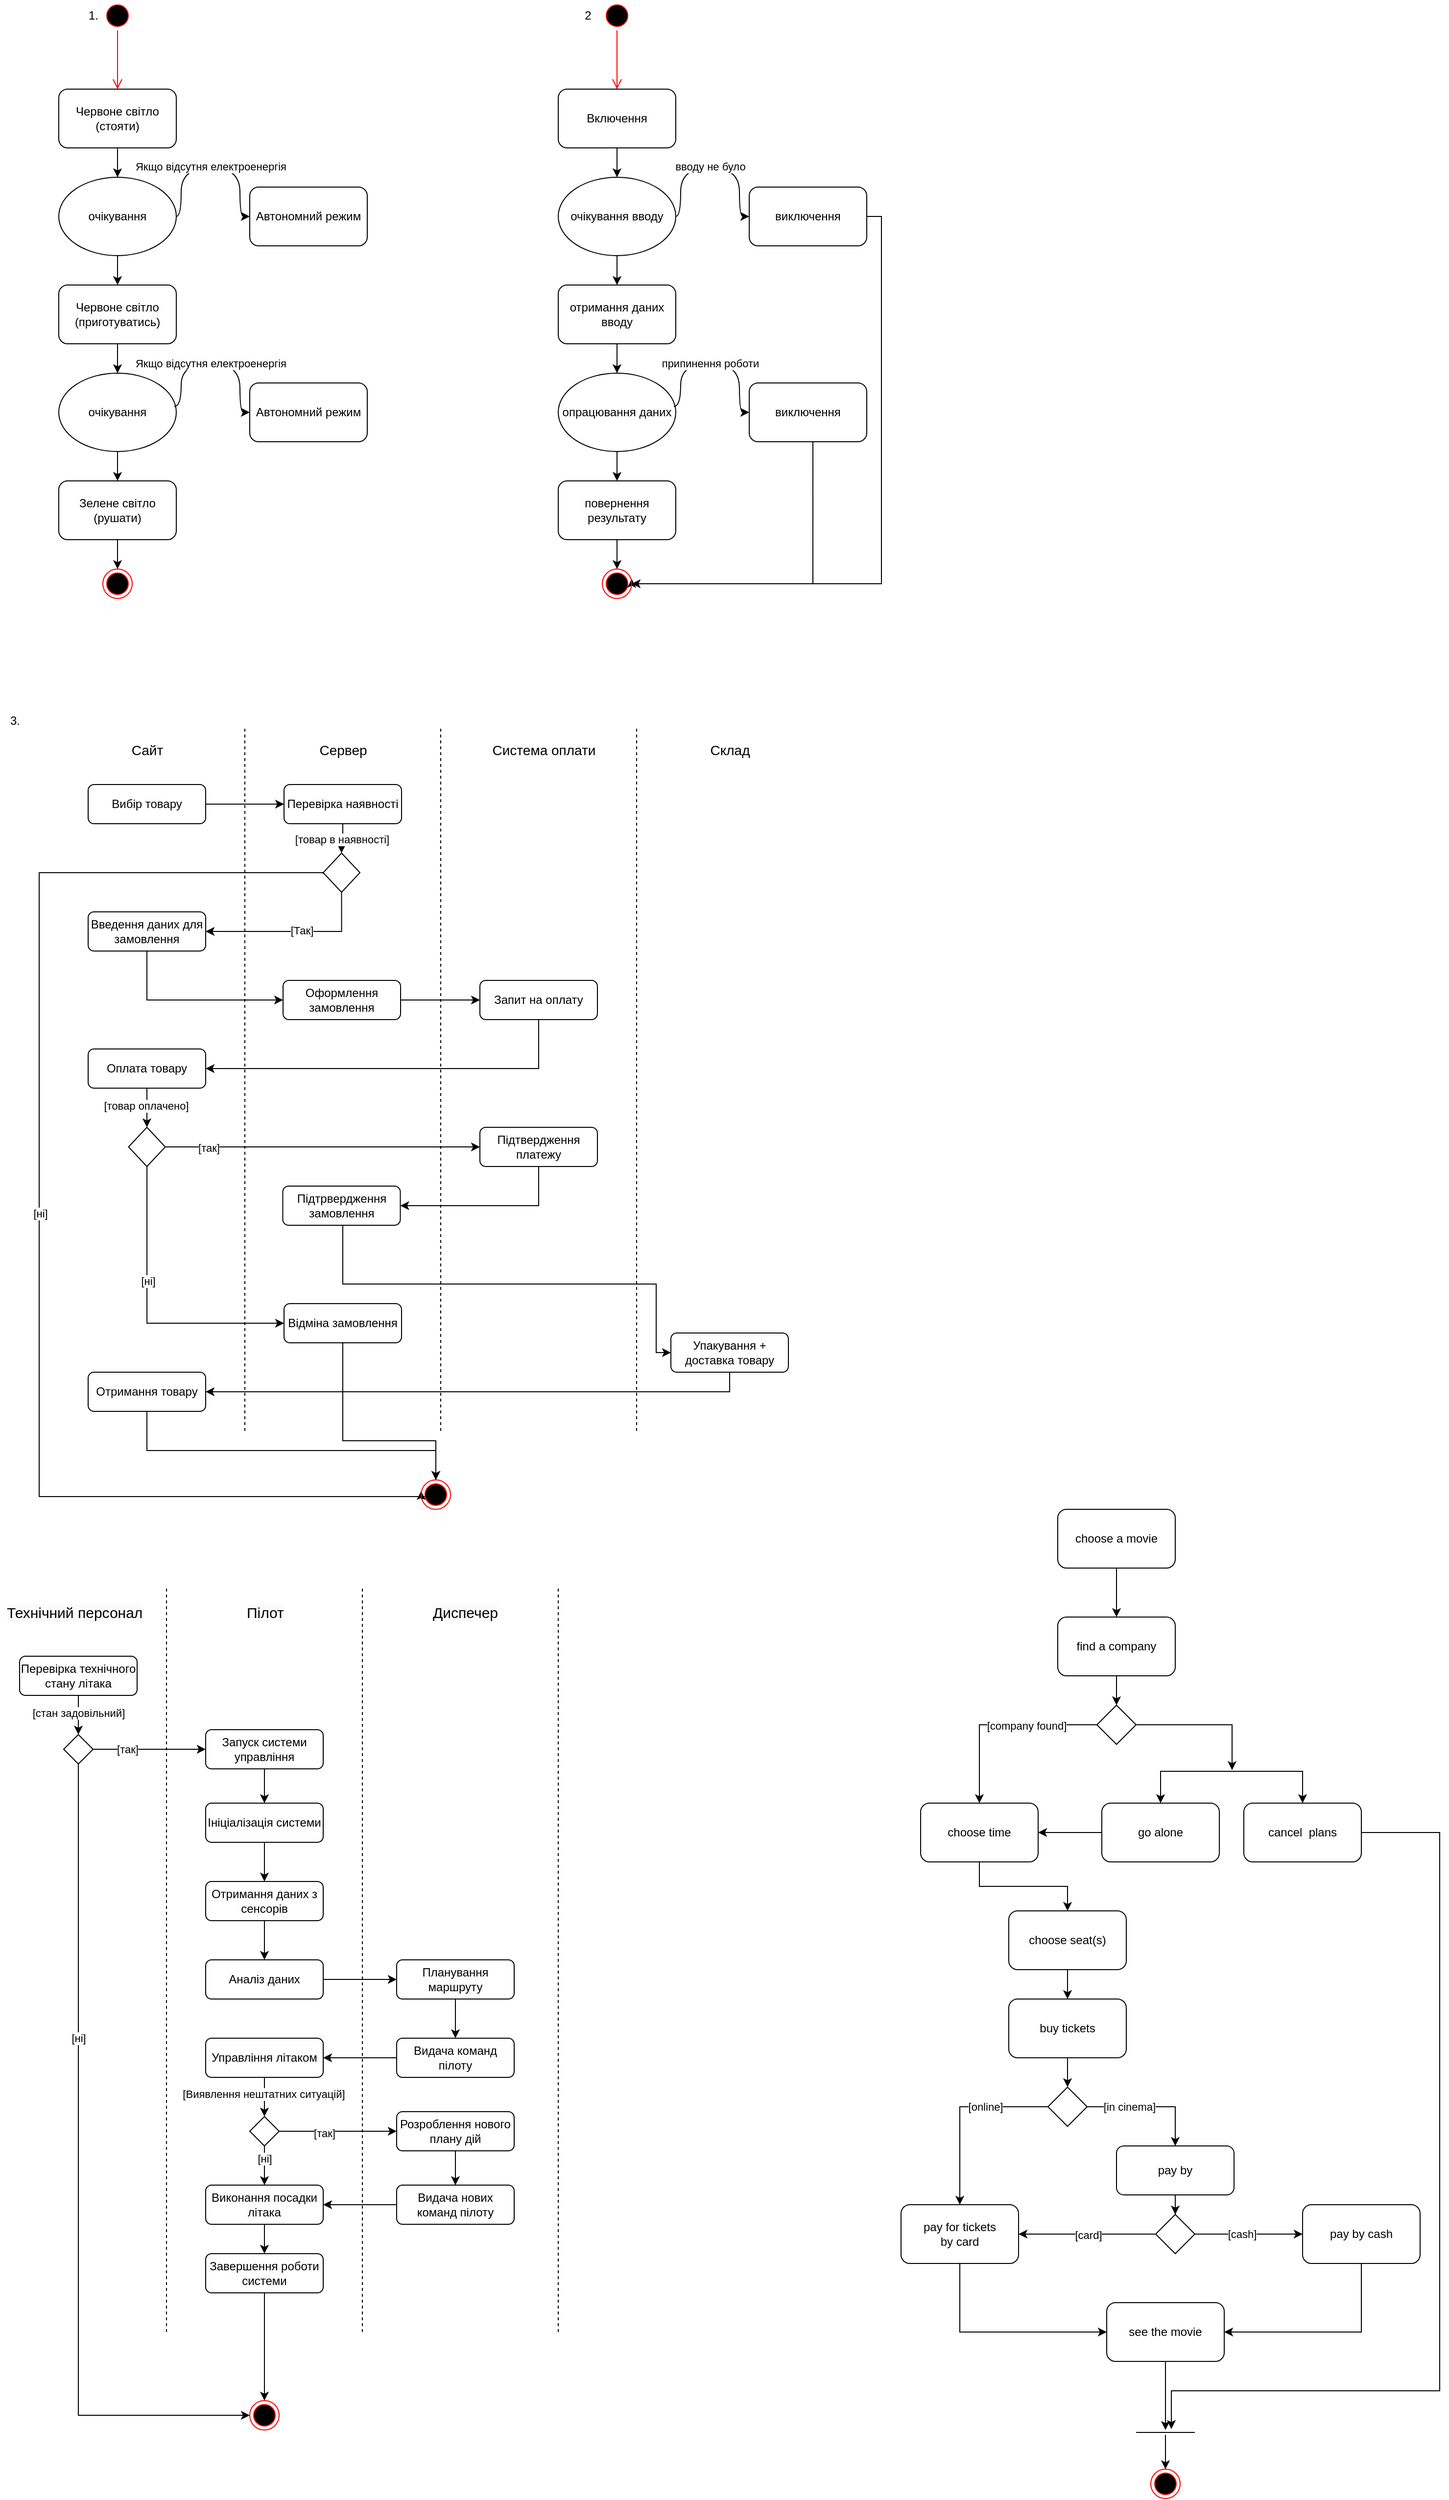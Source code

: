 <mxfile version="23.1.1" type="github">
  <diagram name="Page-1" id="Lz_YT9Ny3R0DxHCwnYko">
    <mxGraphModel dx="1434" dy="2480" grid="1" gridSize="10" guides="1" tooltips="1" connect="1" arrows="1" fold="1" page="1" pageScale="1" pageWidth="1100" pageHeight="1700" math="0" shadow="0">
      <root>
        <mxCell id="0" />
        <mxCell id="1" parent="0" />
        <mxCell id="0Z1GudnxE-C9GBcNJ5cL-46" value="" style="group" parent="1" vertex="1" connectable="0">
          <mxGeometry x="90" y="-700" width="315" height="610" as="geometry" />
        </mxCell>
        <mxCell id="0Z1GudnxE-C9GBcNJ5cL-1" value="" style="ellipse;html=1;shape=startState;fillColor=#000000;strokeColor=#ff0000;" parent="0Z1GudnxE-C9GBcNJ5cL-46" vertex="1">
          <mxGeometry x="45" width="30" height="30" as="geometry" />
        </mxCell>
        <mxCell id="0Z1GudnxE-C9GBcNJ5cL-2" value="" style="edgeStyle=orthogonalEdgeStyle;html=1;verticalAlign=bottom;endArrow=open;endSize=8;strokeColor=#ff0000;rounded=0;" parent="0Z1GudnxE-C9GBcNJ5cL-46" source="0Z1GudnxE-C9GBcNJ5cL-1" edge="1">
          <mxGeometry relative="1" as="geometry">
            <mxPoint x="60" y="90" as="targetPoint" />
          </mxGeometry>
        </mxCell>
        <mxCell id="0Z1GudnxE-C9GBcNJ5cL-3" value="Червоне світло&lt;br&gt;(стояти)" style="rounded=1;whiteSpace=wrap;html=1;" parent="0Z1GudnxE-C9GBcNJ5cL-46" vertex="1">
          <mxGeometry y="90" width="120" height="60" as="geometry" />
        </mxCell>
        <mxCell id="0Z1GudnxE-C9GBcNJ5cL-4" value="очікування" style="ellipse;whiteSpace=wrap;html=1;" parent="0Z1GudnxE-C9GBcNJ5cL-46" vertex="1">
          <mxGeometry y="180" width="120" height="80" as="geometry" />
        </mxCell>
        <mxCell id="0Z1GudnxE-C9GBcNJ5cL-5" style="edgeStyle=orthogonalEdgeStyle;rounded=0;orthogonalLoop=1;jettySize=auto;html=1;" parent="0Z1GudnxE-C9GBcNJ5cL-46" source="0Z1GudnxE-C9GBcNJ5cL-3" target="0Z1GudnxE-C9GBcNJ5cL-4" edge="1">
          <mxGeometry relative="1" as="geometry" />
        </mxCell>
        <mxCell id="0Z1GudnxE-C9GBcNJ5cL-6" value="Автономний режим" style="rounded=1;whiteSpace=wrap;html=1;" parent="0Z1GudnxE-C9GBcNJ5cL-46" vertex="1">
          <mxGeometry x="195" y="190" width="120" height="60" as="geometry" />
        </mxCell>
        <mxCell id="0Z1GudnxE-C9GBcNJ5cL-14" style="edgeStyle=orthogonalEdgeStyle;rounded=0;orthogonalLoop=1;jettySize=auto;html=1;entryX=0;entryY=0.5;entryDx=0;entryDy=0;curved=1;exitX=1;exitY=0.5;exitDx=0;exitDy=0;" parent="0Z1GudnxE-C9GBcNJ5cL-46" source="0Z1GudnxE-C9GBcNJ5cL-4" target="0Z1GudnxE-C9GBcNJ5cL-6" edge="1">
          <mxGeometry relative="1" as="geometry">
            <Array as="points">
              <mxPoint x="125" y="220" />
              <mxPoint x="125" y="170" />
              <mxPoint x="185" y="170" />
              <mxPoint x="185" y="220" />
            </Array>
          </mxGeometry>
        </mxCell>
        <mxCell id="0Z1GudnxE-C9GBcNJ5cL-16" value="Якщо відсутня електроенергія" style="edgeLabel;html=1;align=center;verticalAlign=middle;resizable=0;points=[];" parent="0Z1GudnxE-C9GBcNJ5cL-14" vertex="1" connectable="0">
          <mxGeometry x="-0.029" y="1" relative="1" as="geometry">
            <mxPoint as="offset" />
          </mxGeometry>
        </mxCell>
        <mxCell id="0Z1GudnxE-C9GBcNJ5cL-8" value="Червоне світло&lt;br&gt;(приготуватись)" style="rounded=1;whiteSpace=wrap;html=1;" parent="0Z1GudnxE-C9GBcNJ5cL-46" vertex="1">
          <mxGeometry y="290" width="120" height="60" as="geometry" />
        </mxCell>
        <mxCell id="0Z1GudnxE-C9GBcNJ5cL-10" style="edgeStyle=orthogonalEdgeStyle;rounded=0;orthogonalLoop=1;jettySize=auto;html=1;" parent="0Z1GudnxE-C9GBcNJ5cL-46" source="0Z1GudnxE-C9GBcNJ5cL-4" target="0Z1GudnxE-C9GBcNJ5cL-8" edge="1">
          <mxGeometry relative="1" as="geometry" />
        </mxCell>
        <mxCell id="0Z1GudnxE-C9GBcNJ5cL-9" value="очікування" style="ellipse;whiteSpace=wrap;html=1;" parent="0Z1GudnxE-C9GBcNJ5cL-46" vertex="1">
          <mxGeometry y="380" width="120" height="80" as="geometry" />
        </mxCell>
        <mxCell id="0Z1GudnxE-C9GBcNJ5cL-7" style="edgeStyle=orthogonalEdgeStyle;rounded=0;orthogonalLoop=1;jettySize=auto;html=1;" parent="0Z1GudnxE-C9GBcNJ5cL-46" source="0Z1GudnxE-C9GBcNJ5cL-8" target="0Z1GudnxE-C9GBcNJ5cL-9" edge="1">
          <mxGeometry relative="1" as="geometry" />
        </mxCell>
        <mxCell id="0Z1GudnxE-C9GBcNJ5cL-11" value="Зелене світло&lt;br&gt;(рушати)" style="rounded=1;whiteSpace=wrap;html=1;" parent="0Z1GudnxE-C9GBcNJ5cL-46" vertex="1">
          <mxGeometry y="490" width="120" height="60" as="geometry" />
        </mxCell>
        <mxCell id="0Z1GudnxE-C9GBcNJ5cL-12" style="edgeStyle=orthogonalEdgeStyle;rounded=0;orthogonalLoop=1;jettySize=auto;html=1;" parent="0Z1GudnxE-C9GBcNJ5cL-46" source="0Z1GudnxE-C9GBcNJ5cL-9" target="0Z1GudnxE-C9GBcNJ5cL-11" edge="1">
          <mxGeometry relative="1" as="geometry" />
        </mxCell>
        <mxCell id="0Z1GudnxE-C9GBcNJ5cL-13" value="Автономний режим" style="rounded=1;whiteSpace=wrap;html=1;" parent="0Z1GudnxE-C9GBcNJ5cL-46" vertex="1">
          <mxGeometry x="195" y="390" width="120" height="60" as="geometry" />
        </mxCell>
        <mxCell id="0Z1GudnxE-C9GBcNJ5cL-15" style="edgeStyle=orthogonalEdgeStyle;rounded=0;orthogonalLoop=1;jettySize=auto;html=1;entryX=0;entryY=0.5;entryDx=0;entryDy=0;curved=1;exitX=0.983;exitY=0.425;exitDx=0;exitDy=0;exitPerimeter=0;" parent="0Z1GudnxE-C9GBcNJ5cL-46" source="0Z1GudnxE-C9GBcNJ5cL-9" target="0Z1GudnxE-C9GBcNJ5cL-13" edge="1">
          <mxGeometry relative="1" as="geometry">
            <Array as="points">
              <mxPoint x="125" y="414" />
              <mxPoint x="125" y="370" />
              <mxPoint x="185" y="370" />
            </Array>
          </mxGeometry>
        </mxCell>
        <mxCell id="0Z1GudnxE-C9GBcNJ5cL-17" value="Якщо відсутня електроенергія" style="edgeLabel;html=1;align=center;verticalAlign=middle;resizable=0;points=[];" parent="0Z1GudnxE-C9GBcNJ5cL-15" vertex="1" connectable="0">
          <mxGeometry x="-0.052" relative="1" as="geometry">
            <mxPoint as="offset" />
          </mxGeometry>
        </mxCell>
        <mxCell id="0Z1GudnxE-C9GBcNJ5cL-18" value="" style="ellipse;html=1;shape=endState;fillColor=#000000;strokeColor=#ff0000;" parent="0Z1GudnxE-C9GBcNJ5cL-46" vertex="1">
          <mxGeometry x="45" y="580" width="30" height="30" as="geometry" />
        </mxCell>
        <mxCell id="0Z1GudnxE-C9GBcNJ5cL-19" style="edgeStyle=orthogonalEdgeStyle;rounded=0;orthogonalLoop=1;jettySize=auto;html=1;" parent="0Z1GudnxE-C9GBcNJ5cL-46" source="0Z1GudnxE-C9GBcNJ5cL-11" target="0Z1GudnxE-C9GBcNJ5cL-18" edge="1">
          <mxGeometry relative="1" as="geometry" />
        </mxCell>
        <mxCell id="0Z1GudnxE-C9GBcNJ5cL-48" value="1." style="text;html=1;align=center;verticalAlign=middle;resizable=0;points=[];autosize=1;strokeColor=none;fillColor=none;" parent="0Z1GudnxE-C9GBcNJ5cL-46" vertex="1">
          <mxGeometry x="20" width="30" height="30" as="geometry" />
        </mxCell>
        <mxCell id="0Z1GudnxE-C9GBcNJ5cL-47" value="" style="group" parent="1" vertex="1" connectable="0">
          <mxGeometry x="600" y="-700" width="330" height="610" as="geometry" />
        </mxCell>
        <mxCell id="0Z1GudnxE-C9GBcNJ5cL-20" value="" style="ellipse;html=1;shape=startState;fillColor=#000000;strokeColor=#ff0000;" parent="0Z1GudnxE-C9GBcNJ5cL-47" vertex="1">
          <mxGeometry x="45" width="30" height="30" as="geometry" />
        </mxCell>
        <mxCell id="0Z1GudnxE-C9GBcNJ5cL-21" value="" style="edgeStyle=orthogonalEdgeStyle;html=1;verticalAlign=bottom;endArrow=open;endSize=8;strokeColor=#ff0000;rounded=0;" parent="0Z1GudnxE-C9GBcNJ5cL-47" source="0Z1GudnxE-C9GBcNJ5cL-20" edge="1">
          <mxGeometry relative="1" as="geometry">
            <mxPoint x="60" y="90" as="targetPoint" />
          </mxGeometry>
        </mxCell>
        <mxCell id="0Z1GudnxE-C9GBcNJ5cL-23" value="Включення" style="rounded=1;whiteSpace=wrap;html=1;" parent="0Z1GudnxE-C9GBcNJ5cL-47" vertex="1">
          <mxGeometry y="90" width="120" height="60" as="geometry" />
        </mxCell>
        <mxCell id="0Z1GudnxE-C9GBcNJ5cL-27" value="очікування вводу" style="ellipse;whiteSpace=wrap;html=1;" parent="0Z1GudnxE-C9GBcNJ5cL-47" vertex="1">
          <mxGeometry y="180" width="120" height="80" as="geometry" />
        </mxCell>
        <mxCell id="0Z1GudnxE-C9GBcNJ5cL-22" style="edgeStyle=orthogonalEdgeStyle;rounded=0;orthogonalLoop=1;jettySize=auto;html=1;" parent="0Z1GudnxE-C9GBcNJ5cL-47" source="0Z1GudnxE-C9GBcNJ5cL-23" target="0Z1GudnxE-C9GBcNJ5cL-27" edge="1">
          <mxGeometry relative="1" as="geometry" />
        </mxCell>
        <mxCell id="0Z1GudnxE-C9GBcNJ5cL-28" value="виключення" style="rounded=1;whiteSpace=wrap;html=1;" parent="0Z1GudnxE-C9GBcNJ5cL-47" vertex="1">
          <mxGeometry x="195" y="190" width="120" height="60" as="geometry" />
        </mxCell>
        <mxCell id="0Z1GudnxE-C9GBcNJ5cL-25" style="edgeStyle=orthogonalEdgeStyle;rounded=0;orthogonalLoop=1;jettySize=auto;html=1;entryX=0;entryY=0.5;entryDx=0;entryDy=0;curved=1;exitX=1;exitY=0.5;exitDx=0;exitDy=0;" parent="0Z1GudnxE-C9GBcNJ5cL-47" source="0Z1GudnxE-C9GBcNJ5cL-27" target="0Z1GudnxE-C9GBcNJ5cL-28" edge="1">
          <mxGeometry relative="1" as="geometry">
            <Array as="points">
              <mxPoint x="125" y="220" />
              <mxPoint x="125" y="170" />
              <mxPoint x="185" y="170" />
              <mxPoint x="185" y="220" />
            </Array>
          </mxGeometry>
        </mxCell>
        <mxCell id="0Z1GudnxE-C9GBcNJ5cL-26" value="вводу не було" style="edgeLabel;html=1;align=center;verticalAlign=middle;resizable=0;points=[];" parent="0Z1GudnxE-C9GBcNJ5cL-25" vertex="1" connectable="0">
          <mxGeometry x="-0.029" y="1" relative="1" as="geometry">
            <mxPoint as="offset" />
          </mxGeometry>
        </mxCell>
        <mxCell id="0Z1GudnxE-C9GBcNJ5cL-30" value="отримання даних вводу" style="rounded=1;whiteSpace=wrap;html=1;" parent="0Z1GudnxE-C9GBcNJ5cL-47" vertex="1">
          <mxGeometry y="290" width="120" height="60" as="geometry" />
        </mxCell>
        <mxCell id="0Z1GudnxE-C9GBcNJ5cL-24" style="edgeStyle=orthogonalEdgeStyle;rounded=0;orthogonalLoop=1;jettySize=auto;html=1;" parent="0Z1GudnxE-C9GBcNJ5cL-47" source="0Z1GudnxE-C9GBcNJ5cL-27" target="0Z1GudnxE-C9GBcNJ5cL-30" edge="1">
          <mxGeometry relative="1" as="geometry" />
        </mxCell>
        <mxCell id="0Z1GudnxE-C9GBcNJ5cL-34" value="опрацювання даних" style="ellipse;whiteSpace=wrap;html=1;" parent="0Z1GudnxE-C9GBcNJ5cL-47" vertex="1">
          <mxGeometry y="380" width="120" height="80" as="geometry" />
        </mxCell>
        <mxCell id="0Z1GudnxE-C9GBcNJ5cL-29" style="edgeStyle=orthogonalEdgeStyle;rounded=0;orthogonalLoop=1;jettySize=auto;html=1;" parent="0Z1GudnxE-C9GBcNJ5cL-47" source="0Z1GudnxE-C9GBcNJ5cL-30" target="0Z1GudnxE-C9GBcNJ5cL-34" edge="1">
          <mxGeometry relative="1" as="geometry" />
        </mxCell>
        <mxCell id="0Z1GudnxE-C9GBcNJ5cL-36" value="повернення результату" style="rounded=1;whiteSpace=wrap;html=1;" parent="0Z1GudnxE-C9GBcNJ5cL-47" vertex="1">
          <mxGeometry y="490" width="120" height="60" as="geometry" />
        </mxCell>
        <mxCell id="0Z1GudnxE-C9GBcNJ5cL-31" style="edgeStyle=orthogonalEdgeStyle;rounded=0;orthogonalLoop=1;jettySize=auto;html=1;" parent="0Z1GudnxE-C9GBcNJ5cL-47" source="0Z1GudnxE-C9GBcNJ5cL-34" target="0Z1GudnxE-C9GBcNJ5cL-36" edge="1">
          <mxGeometry relative="1" as="geometry" />
        </mxCell>
        <mxCell id="0Z1GudnxE-C9GBcNJ5cL-41" style="edgeStyle=orthogonalEdgeStyle;rounded=0;orthogonalLoop=1;jettySize=auto;html=1;entryX=0.833;entryY=0.5;entryDx=0;entryDy=0;entryPerimeter=0;" parent="0Z1GudnxE-C9GBcNJ5cL-47" edge="1">
          <mxGeometry relative="1" as="geometry">
            <mxPoint x="260.01" y="445" as="sourcePoint" />
            <mxPoint x="75.0" y="590" as="targetPoint" />
            <Array as="points">
              <mxPoint x="260.01" y="595" />
              <mxPoint x="75.01" y="595" />
            </Array>
          </mxGeometry>
        </mxCell>
        <mxCell id="0Z1GudnxE-C9GBcNJ5cL-37" value="виключення" style="rounded=1;whiteSpace=wrap;html=1;" parent="0Z1GudnxE-C9GBcNJ5cL-47" vertex="1">
          <mxGeometry x="195" y="390" width="120" height="60" as="geometry" />
        </mxCell>
        <mxCell id="0Z1GudnxE-C9GBcNJ5cL-32" style="edgeStyle=orthogonalEdgeStyle;rounded=0;orthogonalLoop=1;jettySize=auto;html=1;entryX=0;entryY=0.5;entryDx=0;entryDy=0;curved=1;exitX=0.983;exitY=0.425;exitDx=0;exitDy=0;exitPerimeter=0;" parent="0Z1GudnxE-C9GBcNJ5cL-47" source="0Z1GudnxE-C9GBcNJ5cL-34" target="0Z1GudnxE-C9GBcNJ5cL-37" edge="1">
          <mxGeometry relative="1" as="geometry">
            <Array as="points">
              <mxPoint x="125" y="414" />
              <mxPoint x="125" y="370" />
              <mxPoint x="185" y="370" />
            </Array>
          </mxGeometry>
        </mxCell>
        <mxCell id="0Z1GudnxE-C9GBcNJ5cL-33" value="припинення роботи" style="edgeLabel;html=1;align=center;verticalAlign=middle;resizable=0;points=[];" parent="0Z1GudnxE-C9GBcNJ5cL-32" vertex="1" connectable="0">
          <mxGeometry x="-0.052" relative="1" as="geometry">
            <mxPoint as="offset" />
          </mxGeometry>
        </mxCell>
        <mxCell id="0Z1GudnxE-C9GBcNJ5cL-38" value="" style="ellipse;html=1;shape=endState;fillColor=#000000;strokeColor=#ff0000;" parent="0Z1GudnxE-C9GBcNJ5cL-47" vertex="1">
          <mxGeometry x="45" y="580" width="30" height="30" as="geometry" />
        </mxCell>
        <mxCell id="0Z1GudnxE-C9GBcNJ5cL-42" style="edgeStyle=orthogonalEdgeStyle;rounded=0;orthogonalLoop=1;jettySize=auto;html=1;entryX=1;entryY=0.5;entryDx=0;entryDy=0;" parent="0Z1GudnxE-C9GBcNJ5cL-47" source="0Z1GudnxE-C9GBcNJ5cL-28" target="0Z1GudnxE-C9GBcNJ5cL-38" edge="1">
          <mxGeometry relative="1" as="geometry">
            <Array as="points">
              <mxPoint x="330" y="220" />
              <mxPoint x="330" y="595" />
            </Array>
          </mxGeometry>
        </mxCell>
        <mxCell id="0Z1GudnxE-C9GBcNJ5cL-35" style="edgeStyle=orthogonalEdgeStyle;rounded=0;orthogonalLoop=1;jettySize=auto;html=1;" parent="0Z1GudnxE-C9GBcNJ5cL-47" source="0Z1GudnxE-C9GBcNJ5cL-36" target="0Z1GudnxE-C9GBcNJ5cL-38" edge="1">
          <mxGeometry relative="1" as="geometry" />
        </mxCell>
        <mxCell id="0Z1GudnxE-C9GBcNJ5cL-49" value="2" style="text;html=1;align=center;verticalAlign=middle;resizable=0;points=[];autosize=1;strokeColor=none;fillColor=none;" parent="0Z1GudnxE-C9GBcNJ5cL-47" vertex="1">
          <mxGeometry x="15" width="30" height="30" as="geometry" />
        </mxCell>
        <mxCell id="0Z1GudnxE-C9GBcNJ5cL-99" value="" style="group" parent="1" vertex="1" connectable="0">
          <mxGeometry x="30" y="20" width="805" height="820" as="geometry" />
        </mxCell>
        <mxCell id="0Z1GudnxE-C9GBcNJ5cL-45" value="" style="endArrow=none;dashed=1;html=1;rounded=0;" parent="0Z1GudnxE-C9GBcNJ5cL-99" edge="1">
          <mxGeometry width="50" height="50" relative="1" as="geometry">
            <mxPoint x="250" y="740" as="sourcePoint" />
            <mxPoint x="250" y="20" as="targetPoint" />
          </mxGeometry>
        </mxCell>
        <mxCell id="0Z1GudnxE-C9GBcNJ5cL-50" value="Сайт" style="text;html=1;align=center;verticalAlign=middle;resizable=0;points=[];autosize=1;strokeColor=none;fillColor=none;fontSize=14;" parent="0Z1GudnxE-C9GBcNJ5cL-99" vertex="1">
          <mxGeometry x="120" y="30" width="60" height="30" as="geometry" />
        </mxCell>
        <mxCell id="0Z1GudnxE-C9GBcNJ5cL-51" value="" style="endArrow=none;dashed=1;html=1;rounded=0;" parent="0Z1GudnxE-C9GBcNJ5cL-99" edge="1">
          <mxGeometry width="50" height="50" relative="1" as="geometry">
            <mxPoint x="450" y="740" as="sourcePoint" />
            <mxPoint x="450" y="20" as="targetPoint" />
          </mxGeometry>
        </mxCell>
        <mxCell id="0Z1GudnxE-C9GBcNJ5cL-53" value="Вибір товару" style="rounded=1;whiteSpace=wrap;html=1;" parent="0Z1GudnxE-C9GBcNJ5cL-99" vertex="1">
          <mxGeometry x="90" y="80" width="120" height="40" as="geometry" />
        </mxCell>
        <mxCell id="0Z1GudnxE-C9GBcNJ5cL-54" value="" style="endArrow=none;dashed=1;html=1;rounded=0;" parent="0Z1GudnxE-C9GBcNJ5cL-99" edge="1">
          <mxGeometry width="50" height="50" relative="1" as="geometry">
            <mxPoint x="650" y="740" as="sourcePoint" />
            <mxPoint x="650" y="20" as="targetPoint" />
          </mxGeometry>
        </mxCell>
        <mxCell id="0Z1GudnxE-C9GBcNJ5cL-55" value="Система оплати" style="text;html=1;align=center;verticalAlign=middle;resizable=0;points=[];autosize=1;strokeColor=none;fillColor=none;fontSize=14;" parent="0Z1GudnxE-C9GBcNJ5cL-99" vertex="1">
          <mxGeometry x="490" y="30" width="130" height="30" as="geometry" />
        </mxCell>
        <mxCell id="0Z1GudnxE-C9GBcNJ5cL-57" value="Склад" style="text;html=1;align=center;verticalAlign=middle;resizable=0;points=[];autosize=1;strokeColor=none;fillColor=none;fontSize=14;" parent="0Z1GudnxE-C9GBcNJ5cL-99" vertex="1">
          <mxGeometry x="715" y="30" width="60" height="30" as="geometry" />
        </mxCell>
        <mxCell id="0Z1GudnxE-C9GBcNJ5cL-58" value="Перевірка наявності" style="rounded=1;whiteSpace=wrap;html=1;" parent="0Z1GudnxE-C9GBcNJ5cL-99" vertex="1">
          <mxGeometry x="290" y="80" width="120" height="40" as="geometry" />
        </mxCell>
        <mxCell id="0Z1GudnxE-C9GBcNJ5cL-64" style="edgeStyle=orthogonalEdgeStyle;rounded=0;orthogonalLoop=1;jettySize=auto;html=1;" parent="0Z1GudnxE-C9GBcNJ5cL-99" source="0Z1GudnxE-C9GBcNJ5cL-53" target="0Z1GudnxE-C9GBcNJ5cL-58" edge="1">
          <mxGeometry relative="1" as="geometry" />
        </mxCell>
        <mxCell id="0Z1GudnxE-C9GBcNJ5cL-60" value="Сервер" style="text;html=1;align=center;verticalAlign=middle;resizable=0;points=[];autosize=1;strokeColor=none;fillColor=none;fontSize=14;" parent="0Z1GudnxE-C9GBcNJ5cL-99" vertex="1">
          <mxGeometry x="315" y="30" width="70" height="30" as="geometry" />
        </mxCell>
        <mxCell id="0Z1GudnxE-C9GBcNJ5cL-68" style="edgeStyle=orthogonalEdgeStyle;rounded=0;orthogonalLoop=1;jettySize=auto;html=1;entryX=0;entryY=0.5;entryDx=0;entryDy=0;" parent="0Z1GudnxE-C9GBcNJ5cL-99" edge="1">
          <mxGeometry relative="1" as="geometry">
            <mxPoint x="329.95" y="171.25" as="sourcePoint" />
            <mxPoint x="429.95" y="801.25" as="targetPoint" />
            <Array as="points">
              <mxPoint x="330" y="170" />
              <mxPoint x="40" y="170" />
              <mxPoint x="40" y="807" />
              <mxPoint x="440" y="807" />
              <mxPoint x="440" y="809" />
              <mxPoint x="430" y="809" />
            </Array>
          </mxGeometry>
        </mxCell>
        <mxCell id="0Z1GudnxE-C9GBcNJ5cL-69" value="[ні]" style="edgeLabel;html=1;align=center;verticalAlign=middle;resizable=0;points=[];" parent="0Z1GudnxE-C9GBcNJ5cL-68" vertex="1" connectable="0">
          <mxGeometry x="-0.051" y="1" relative="1" as="geometry">
            <mxPoint as="offset" />
          </mxGeometry>
        </mxCell>
        <mxCell id="0Z1GudnxE-C9GBcNJ5cL-61" value="" style="rhombus;whiteSpace=wrap;html=1;" parent="0Z1GudnxE-C9GBcNJ5cL-99" vertex="1">
          <mxGeometry x="330" y="150" width="37.5" height="40" as="geometry" />
        </mxCell>
        <mxCell id="0Z1GudnxE-C9GBcNJ5cL-62" style="edgeStyle=orthogonalEdgeStyle;rounded=0;orthogonalLoop=1;jettySize=auto;html=1;" parent="0Z1GudnxE-C9GBcNJ5cL-99" source="0Z1GudnxE-C9GBcNJ5cL-58" target="0Z1GudnxE-C9GBcNJ5cL-61" edge="1">
          <mxGeometry relative="1" as="geometry" />
        </mxCell>
        <mxCell id="0Z1GudnxE-C9GBcNJ5cL-63" value="[товар в наявності]" style="edgeLabel;html=1;align=center;verticalAlign=middle;resizable=0;points=[];" parent="0Z1GudnxE-C9GBcNJ5cL-62" vertex="1" connectable="0">
          <mxGeometry y="-1" relative="1" as="geometry">
            <mxPoint as="offset" />
          </mxGeometry>
        </mxCell>
        <mxCell id="0Z1GudnxE-C9GBcNJ5cL-65" value="Введення даних для замовлення" style="rounded=1;whiteSpace=wrap;html=1;" parent="0Z1GudnxE-C9GBcNJ5cL-99" vertex="1">
          <mxGeometry x="90" y="210" width="120" height="40" as="geometry" />
        </mxCell>
        <mxCell id="0Z1GudnxE-C9GBcNJ5cL-67" style="edgeStyle=orthogonalEdgeStyle;rounded=0;orthogonalLoop=1;jettySize=auto;html=1;entryX=1;entryY=0.5;entryDx=0;entryDy=0;exitX=0.5;exitY=1;exitDx=0;exitDy=0;" parent="0Z1GudnxE-C9GBcNJ5cL-99" source="0Z1GudnxE-C9GBcNJ5cL-61" target="0Z1GudnxE-C9GBcNJ5cL-65" edge="1">
          <mxGeometry relative="1" as="geometry" />
        </mxCell>
        <mxCell id="0Z1GudnxE-C9GBcNJ5cL-70" value="[Так]" style="edgeLabel;html=1;align=center;verticalAlign=middle;resizable=0;points=[];" parent="0Z1GudnxE-C9GBcNJ5cL-67" vertex="1" connectable="0">
          <mxGeometry x="-0.096" y="-1" relative="1" as="geometry">
            <mxPoint as="offset" />
          </mxGeometry>
        </mxCell>
        <mxCell id="0Z1GudnxE-C9GBcNJ5cL-66" value="" style="ellipse;html=1;shape=endState;fillColor=#000000;strokeColor=#ff0000;" parent="0Z1GudnxE-C9GBcNJ5cL-99" vertex="1">
          <mxGeometry x="430" y="790" width="30" height="30" as="geometry" />
        </mxCell>
        <mxCell id="0Z1GudnxE-C9GBcNJ5cL-71" value="Оформлення замовлення" style="rounded=1;whiteSpace=wrap;html=1;" parent="0Z1GudnxE-C9GBcNJ5cL-99" vertex="1">
          <mxGeometry x="289" y="280" width="120" height="40" as="geometry" />
        </mxCell>
        <mxCell id="0Z1GudnxE-C9GBcNJ5cL-72" style="edgeStyle=orthogonalEdgeStyle;rounded=0;orthogonalLoop=1;jettySize=auto;html=1;entryX=0;entryY=0.5;entryDx=0;entryDy=0;" parent="0Z1GudnxE-C9GBcNJ5cL-99" source="0Z1GudnxE-C9GBcNJ5cL-65" target="0Z1GudnxE-C9GBcNJ5cL-71" edge="1">
          <mxGeometry relative="1" as="geometry">
            <Array as="points">
              <mxPoint x="150" y="300" />
            </Array>
          </mxGeometry>
        </mxCell>
        <mxCell id="0Z1GudnxE-C9GBcNJ5cL-73" value="Запит на оплату" style="rounded=1;whiteSpace=wrap;html=1;" parent="0Z1GudnxE-C9GBcNJ5cL-99" vertex="1">
          <mxGeometry x="490" y="280" width="120" height="40" as="geometry" />
        </mxCell>
        <mxCell id="0Z1GudnxE-C9GBcNJ5cL-75" style="edgeStyle=orthogonalEdgeStyle;rounded=0;orthogonalLoop=1;jettySize=auto;html=1;" parent="0Z1GudnxE-C9GBcNJ5cL-99" source="0Z1GudnxE-C9GBcNJ5cL-71" target="0Z1GudnxE-C9GBcNJ5cL-73" edge="1">
          <mxGeometry relative="1" as="geometry" />
        </mxCell>
        <mxCell id="0Z1GudnxE-C9GBcNJ5cL-74" value="Оплата товару" style="rounded=1;whiteSpace=wrap;html=1;" parent="0Z1GudnxE-C9GBcNJ5cL-99" vertex="1">
          <mxGeometry x="90" y="350" width="120" height="40" as="geometry" />
        </mxCell>
        <mxCell id="0Z1GudnxE-C9GBcNJ5cL-76" style="edgeStyle=orthogonalEdgeStyle;rounded=0;orthogonalLoop=1;jettySize=auto;html=1;entryX=1;entryY=0.5;entryDx=0;entryDy=0;" parent="0Z1GudnxE-C9GBcNJ5cL-99" source="0Z1GudnxE-C9GBcNJ5cL-73" target="0Z1GudnxE-C9GBcNJ5cL-74" edge="1">
          <mxGeometry relative="1" as="geometry">
            <Array as="points">
              <mxPoint x="550" y="370" />
            </Array>
          </mxGeometry>
        </mxCell>
        <mxCell id="0Z1GudnxE-C9GBcNJ5cL-78" value="" style="rhombus;whiteSpace=wrap;html=1;" parent="0Z1GudnxE-C9GBcNJ5cL-99" vertex="1">
          <mxGeometry x="131.25" y="430" width="37.5" height="40" as="geometry" />
        </mxCell>
        <mxCell id="0Z1GudnxE-C9GBcNJ5cL-79" style="edgeStyle=orthogonalEdgeStyle;rounded=0;orthogonalLoop=1;jettySize=auto;html=1;entryX=0.5;entryY=0;entryDx=0;entryDy=0;" parent="0Z1GudnxE-C9GBcNJ5cL-99" source="0Z1GudnxE-C9GBcNJ5cL-74" target="0Z1GudnxE-C9GBcNJ5cL-78" edge="1">
          <mxGeometry relative="1" as="geometry" />
        </mxCell>
        <mxCell id="0Z1GudnxE-C9GBcNJ5cL-80" value="[товар оплачено]" style="edgeLabel;html=1;align=center;verticalAlign=middle;resizable=0;points=[];" parent="0Z1GudnxE-C9GBcNJ5cL-79" vertex="1" connectable="0">
          <mxGeometry x="-0.1" y="-1" relative="1" as="geometry">
            <mxPoint as="offset" />
          </mxGeometry>
        </mxCell>
        <mxCell id="0Z1GudnxE-C9GBcNJ5cL-81" value="Підтвердження платежу" style="rounded=1;whiteSpace=wrap;html=1;" parent="0Z1GudnxE-C9GBcNJ5cL-99" vertex="1">
          <mxGeometry x="490" y="430" width="120" height="40" as="geometry" />
        </mxCell>
        <mxCell id="0Z1GudnxE-C9GBcNJ5cL-82" style="edgeStyle=orthogonalEdgeStyle;rounded=0;orthogonalLoop=1;jettySize=auto;html=1;entryX=0;entryY=0.5;entryDx=0;entryDy=0;" parent="0Z1GudnxE-C9GBcNJ5cL-99" source="0Z1GudnxE-C9GBcNJ5cL-78" target="0Z1GudnxE-C9GBcNJ5cL-81" edge="1">
          <mxGeometry relative="1" as="geometry" />
        </mxCell>
        <mxCell id="0Z1GudnxE-C9GBcNJ5cL-84" value="[так]" style="edgeLabel;html=1;align=center;verticalAlign=middle;resizable=0;points=[];" parent="0Z1GudnxE-C9GBcNJ5cL-82" vertex="1" connectable="0">
          <mxGeometry x="-0.725" y="-1" relative="1" as="geometry">
            <mxPoint as="offset" />
          </mxGeometry>
        </mxCell>
        <mxCell id="0Z1GudnxE-C9GBcNJ5cL-85" value="Підтрвердження замовлення" style="rounded=1;whiteSpace=wrap;html=1;" parent="0Z1GudnxE-C9GBcNJ5cL-99" vertex="1">
          <mxGeometry x="288.75" y="490" width="120" height="40" as="geometry" />
        </mxCell>
        <mxCell id="0Z1GudnxE-C9GBcNJ5cL-86" style="edgeStyle=orthogonalEdgeStyle;rounded=0;orthogonalLoop=1;jettySize=auto;html=1;entryX=1;entryY=0.5;entryDx=0;entryDy=0;" parent="0Z1GudnxE-C9GBcNJ5cL-99" source="0Z1GudnxE-C9GBcNJ5cL-81" target="0Z1GudnxE-C9GBcNJ5cL-85" edge="1">
          <mxGeometry relative="1" as="geometry">
            <Array as="points">
              <mxPoint x="550" y="510" />
            </Array>
          </mxGeometry>
        </mxCell>
        <mxCell id="0Z1GudnxE-C9GBcNJ5cL-87" value="Упакування + доставка товару" style="rounded=1;whiteSpace=wrap;html=1;" parent="0Z1GudnxE-C9GBcNJ5cL-99" vertex="1">
          <mxGeometry x="685" y="640" width="120" height="40" as="geometry" />
        </mxCell>
        <mxCell id="0Z1GudnxE-C9GBcNJ5cL-93" style="edgeStyle=orthogonalEdgeStyle;rounded=0;orthogonalLoop=1;jettySize=auto;html=1;entryX=0;entryY=0.5;entryDx=0;entryDy=0;" parent="0Z1GudnxE-C9GBcNJ5cL-99" source="0Z1GudnxE-C9GBcNJ5cL-85" target="0Z1GudnxE-C9GBcNJ5cL-87" edge="1">
          <mxGeometry relative="1" as="geometry">
            <Array as="points">
              <mxPoint x="350" y="590" />
              <mxPoint x="670" y="590" />
              <mxPoint x="670" y="660" />
            </Array>
          </mxGeometry>
        </mxCell>
        <mxCell id="0Z1GudnxE-C9GBcNJ5cL-94" style="edgeStyle=orthogonalEdgeStyle;rounded=0;orthogonalLoop=1;jettySize=auto;html=1;entryX=0.5;entryY=0;entryDx=0;entryDy=0;" parent="0Z1GudnxE-C9GBcNJ5cL-99" source="0Z1GudnxE-C9GBcNJ5cL-89" target="0Z1GudnxE-C9GBcNJ5cL-66" edge="1">
          <mxGeometry relative="1" as="geometry">
            <Array as="points">
              <mxPoint x="350" y="750" />
              <mxPoint x="445" y="750" />
            </Array>
          </mxGeometry>
        </mxCell>
        <mxCell id="0Z1GudnxE-C9GBcNJ5cL-89" value="Відміна замовлення" style="rounded=1;whiteSpace=wrap;html=1;" parent="0Z1GudnxE-C9GBcNJ5cL-99" vertex="1">
          <mxGeometry x="290" y="610" width="120" height="40" as="geometry" />
        </mxCell>
        <mxCell id="0Z1GudnxE-C9GBcNJ5cL-90" style="edgeStyle=orthogonalEdgeStyle;rounded=0;orthogonalLoop=1;jettySize=auto;html=1;entryX=0;entryY=0.5;entryDx=0;entryDy=0;" parent="0Z1GudnxE-C9GBcNJ5cL-99" source="0Z1GudnxE-C9GBcNJ5cL-78" target="0Z1GudnxE-C9GBcNJ5cL-89" edge="1">
          <mxGeometry relative="1" as="geometry">
            <Array as="points">
              <mxPoint x="150" y="630" />
            </Array>
          </mxGeometry>
        </mxCell>
        <mxCell id="0Z1GudnxE-C9GBcNJ5cL-91" value="[ні]" style="edgeLabel;html=1;align=center;verticalAlign=middle;resizable=0;points=[];" parent="0Z1GudnxE-C9GBcNJ5cL-90" vertex="1" connectable="0">
          <mxGeometry x="-0.224" y="1" relative="1" as="geometry">
            <mxPoint as="offset" />
          </mxGeometry>
        </mxCell>
        <mxCell id="0Z1GudnxE-C9GBcNJ5cL-97" style="edgeStyle=orthogonalEdgeStyle;rounded=0;orthogonalLoop=1;jettySize=auto;html=1;entryX=0.5;entryY=0;entryDx=0;entryDy=0;" parent="0Z1GudnxE-C9GBcNJ5cL-99" source="0Z1GudnxE-C9GBcNJ5cL-95" target="0Z1GudnxE-C9GBcNJ5cL-66" edge="1">
          <mxGeometry relative="1" as="geometry">
            <Array as="points">
              <mxPoint x="150" y="760" />
              <mxPoint x="445" y="760" />
            </Array>
          </mxGeometry>
        </mxCell>
        <mxCell id="0Z1GudnxE-C9GBcNJ5cL-95" value="Отримання товару" style="rounded=1;whiteSpace=wrap;html=1;" parent="0Z1GudnxE-C9GBcNJ5cL-99" vertex="1">
          <mxGeometry x="90" y="680" width="120" height="40" as="geometry" />
        </mxCell>
        <mxCell id="0Z1GudnxE-C9GBcNJ5cL-96" style="edgeStyle=orthogonalEdgeStyle;rounded=0;orthogonalLoop=1;jettySize=auto;html=1;entryX=1;entryY=0.5;entryDx=0;entryDy=0;" parent="0Z1GudnxE-C9GBcNJ5cL-99" source="0Z1GudnxE-C9GBcNJ5cL-87" target="0Z1GudnxE-C9GBcNJ5cL-95" edge="1">
          <mxGeometry relative="1" as="geometry">
            <Array as="points">
              <mxPoint x="745" y="700" />
            </Array>
          </mxGeometry>
        </mxCell>
        <mxCell id="0Z1GudnxE-C9GBcNJ5cL-98" value="3." style="text;html=1;align=center;verticalAlign=middle;resizable=0;points=[];autosize=1;strokeColor=none;fillColor=none;" parent="0Z1GudnxE-C9GBcNJ5cL-99" vertex="1">
          <mxGeometry width="30" height="30" as="geometry" />
        </mxCell>
        <mxCell id="0Z1GudnxE-C9GBcNJ5cL-100" value="" style="endArrow=none;dashed=1;html=1;rounded=0;" parent="1" edge="1">
          <mxGeometry width="50" height="50" relative="1" as="geometry">
            <mxPoint x="600" y="1680" as="sourcePoint" />
            <mxPoint x="600" y="920" as="targetPoint" />
          </mxGeometry>
        </mxCell>
        <mxCell id="0Z1GudnxE-C9GBcNJ5cL-101" value="" style="endArrow=none;dashed=1;html=1;rounded=0;" parent="1" edge="1">
          <mxGeometry width="50" height="50" relative="1" as="geometry">
            <mxPoint x="400" y="1680" as="sourcePoint" />
            <mxPoint x="400" y="920" as="targetPoint" />
          </mxGeometry>
        </mxCell>
        <mxCell id="0Z1GudnxE-C9GBcNJ5cL-102" value="" style="endArrow=none;dashed=1;html=1;rounded=0;" parent="1" edge="1">
          <mxGeometry width="50" height="50" relative="1" as="geometry">
            <mxPoint x="200" y="1680" as="sourcePoint" />
            <mxPoint x="200" y="920" as="targetPoint" />
            <Array as="points" />
          </mxGeometry>
        </mxCell>
        <mxCell id="0Z1GudnxE-C9GBcNJ5cL-104" value="&lt;span style=&quot;color: rgb(0, 0, 0); font-family: Helvetica; font-size: 15px; font-style: normal; font-variant-ligatures: normal; font-variant-caps: normal; font-weight: 400; letter-spacing: normal; orphans: 2; text-align: center; text-indent: 0px; text-transform: none; widows: 2; word-spacing: 0px; -webkit-text-stroke-width: 0px; background-color: rgb(251, 251, 251); text-decoration-thickness: initial; text-decoration-style: initial; text-decoration-color: initial; float: none; display: inline !important;&quot;&gt;Пілот&lt;/span&gt;" style="text;whiteSpace=wrap;html=1;" parent="1" vertex="1">
          <mxGeometry x="280" y="930" width="40" height="30" as="geometry" />
        </mxCell>
        <mxCell id="0Z1GudnxE-C9GBcNJ5cL-105" value="&lt;span style=&quot;color: rgb(0, 0, 0); font-family: Helvetica; font-size: 15px; font-style: normal; font-variant-ligatures: normal; font-variant-caps: normal; font-weight: 400; letter-spacing: normal; orphans: 2; text-align: center; text-indent: 0px; text-transform: none; widows: 2; word-spacing: 0px; -webkit-text-stroke-width: 0px; background-color: rgb(251, 251, 251); text-decoration-thickness: initial; text-decoration-style: initial; text-decoration-color: initial; float: none; display: inline !important;&quot;&gt;Технічний персонал&lt;/span&gt;" style="text;whiteSpace=wrap;html=1;" parent="1" vertex="1">
          <mxGeometry x="35" y="930" width="150" height="20" as="geometry" />
        </mxCell>
        <mxCell id="0Z1GudnxE-C9GBcNJ5cL-106" value="&lt;span style=&quot;color: rgb(0, 0, 0); font-family: Helvetica; font-size: 15px; font-style: normal; font-variant-ligatures: normal; font-variant-caps: normal; font-weight: 400; letter-spacing: normal; orphans: 2; text-align: center; text-indent: 0px; text-transform: none; widows: 2; word-spacing: 0px; -webkit-text-stroke-width: 0px; background-color: rgb(251, 251, 251); text-decoration-thickness: initial; text-decoration-style: initial; text-decoration-color: initial; float: none; display: inline !important;&quot;&gt;Диспечер&lt;/span&gt;" style="text;whiteSpace=wrap;html=1;" parent="1" vertex="1">
          <mxGeometry x="470" y="930" width="40" height="30" as="geometry" />
        </mxCell>
        <mxCell id="0Z1GudnxE-C9GBcNJ5cL-110" style="edgeStyle=orthogonalEdgeStyle;rounded=0;orthogonalLoop=1;jettySize=auto;html=1;" parent="1" source="0Z1GudnxE-C9GBcNJ5cL-107" target="0Z1GudnxE-C9GBcNJ5cL-109" edge="1">
          <mxGeometry relative="1" as="geometry" />
        </mxCell>
        <mxCell id="0Z1GudnxE-C9GBcNJ5cL-107" value="Запуск системи управління" style="rounded=1;whiteSpace=wrap;html=1;" parent="1" vertex="1">
          <mxGeometry x="240" y="1065" width="120" height="40" as="geometry" />
        </mxCell>
        <mxCell id="0Z1GudnxE-C9GBcNJ5cL-121" style="edgeStyle=orthogonalEdgeStyle;rounded=0;orthogonalLoop=1;jettySize=auto;html=1;entryX=1;entryY=0.5;entryDx=0;entryDy=0;" parent="1" source="0Z1GudnxE-C9GBcNJ5cL-108" target="0Z1GudnxE-C9GBcNJ5cL-120" edge="1">
          <mxGeometry relative="1" as="geometry" />
        </mxCell>
        <mxCell id="0Z1GudnxE-C9GBcNJ5cL-108" value="Видача команд пілоту" style="rounded=1;whiteSpace=wrap;html=1;" parent="1" vertex="1">
          <mxGeometry x="435" y="1380" width="120" height="40" as="geometry" />
        </mxCell>
        <mxCell id="0Z1GudnxE-C9GBcNJ5cL-127" style="edgeStyle=orthogonalEdgeStyle;rounded=0;orthogonalLoop=1;jettySize=auto;html=1;entryX=0.5;entryY=0;entryDx=0;entryDy=0;" parent="1" source="0Z1GudnxE-C9GBcNJ5cL-109" target="0Z1GudnxE-C9GBcNJ5cL-111" edge="1">
          <mxGeometry relative="1" as="geometry" />
        </mxCell>
        <mxCell id="0Z1GudnxE-C9GBcNJ5cL-109" value="Ініціалізація системи" style="rounded=1;whiteSpace=wrap;html=1;" parent="1" vertex="1">
          <mxGeometry x="240" y="1140" width="120" height="40" as="geometry" />
        </mxCell>
        <mxCell id="0Z1GudnxE-C9GBcNJ5cL-114" style="edgeStyle=orthogonalEdgeStyle;rounded=0;orthogonalLoop=1;jettySize=auto;html=1;" parent="1" source="0Z1GudnxE-C9GBcNJ5cL-111" target="0Z1GudnxE-C9GBcNJ5cL-113" edge="1">
          <mxGeometry relative="1" as="geometry" />
        </mxCell>
        <mxCell id="0Z1GudnxE-C9GBcNJ5cL-111" value="Отримання даних з сенсорів" style="rounded=1;whiteSpace=wrap;html=1;" parent="1" vertex="1">
          <mxGeometry x="240" y="1220" width="120" height="40" as="geometry" />
        </mxCell>
        <mxCell id="0Z1GudnxE-C9GBcNJ5cL-117" style="edgeStyle=orthogonalEdgeStyle;rounded=0;orthogonalLoop=1;jettySize=auto;html=1;entryX=0;entryY=0.5;entryDx=0;entryDy=0;" parent="1" source="0Z1GudnxE-C9GBcNJ5cL-113" target="0Z1GudnxE-C9GBcNJ5cL-116" edge="1">
          <mxGeometry relative="1" as="geometry" />
        </mxCell>
        <mxCell id="0Z1GudnxE-C9GBcNJ5cL-113" value="Аналіз даних" style="rounded=1;whiteSpace=wrap;html=1;" parent="1" vertex="1">
          <mxGeometry x="240" y="1300" width="120" height="40" as="geometry" />
        </mxCell>
        <mxCell id="0Z1GudnxE-C9GBcNJ5cL-119" style="edgeStyle=orthogonalEdgeStyle;rounded=0;orthogonalLoop=1;jettySize=auto;html=1;" parent="1" source="0Z1GudnxE-C9GBcNJ5cL-116" target="0Z1GudnxE-C9GBcNJ5cL-108" edge="1">
          <mxGeometry relative="1" as="geometry" />
        </mxCell>
        <mxCell id="0Z1GudnxE-C9GBcNJ5cL-116" value="Планування маршруту" style="rounded=1;whiteSpace=wrap;html=1;" parent="1" vertex="1">
          <mxGeometry x="435" y="1300" width="120" height="40" as="geometry" />
        </mxCell>
        <mxCell id="0Z1GudnxE-C9GBcNJ5cL-178" style="edgeStyle=orthogonalEdgeStyle;rounded=0;orthogonalLoop=1;jettySize=auto;html=1;" parent="1" source="0Z1GudnxE-C9GBcNJ5cL-120" target="0Z1GudnxE-C9GBcNJ5cL-177" edge="1">
          <mxGeometry relative="1" as="geometry" />
        </mxCell>
        <mxCell id="0Z1GudnxE-C9GBcNJ5cL-179" value="[Виявлення нештатних ситуацій]" style="edgeLabel;html=1;align=center;verticalAlign=middle;resizable=0;points=[];" parent="0Z1GudnxE-C9GBcNJ5cL-178" vertex="1" connectable="0">
          <mxGeometry x="-0.15" y="-1" relative="1" as="geometry">
            <mxPoint as="offset" />
          </mxGeometry>
        </mxCell>
        <mxCell id="0Z1GudnxE-C9GBcNJ5cL-120" value="Управління літаком" style="rounded=1;whiteSpace=wrap;html=1;" parent="1" vertex="1">
          <mxGeometry x="240" y="1380" width="120" height="40" as="geometry" />
        </mxCell>
        <mxCell id="0Z1GudnxE-C9GBcNJ5cL-183" style="edgeStyle=orthogonalEdgeStyle;rounded=0;orthogonalLoop=1;jettySize=auto;html=1;entryX=0.5;entryY=0;entryDx=0;entryDy=0;" parent="1" source="0Z1GudnxE-C9GBcNJ5cL-122" target="0Z1GudnxE-C9GBcNJ5cL-182" edge="1">
          <mxGeometry relative="1" as="geometry" />
        </mxCell>
        <mxCell id="0Z1GudnxE-C9GBcNJ5cL-122" value="Розроблення нового плану дій" style="rounded=1;whiteSpace=wrap;html=1;" parent="1" vertex="1">
          <mxGeometry x="435" y="1455" width="120" height="40" as="geometry" />
        </mxCell>
        <mxCell id="0Z1GudnxE-C9GBcNJ5cL-173" style="edgeStyle=orthogonalEdgeStyle;rounded=0;orthogonalLoop=1;jettySize=auto;html=1;entryX=0.5;entryY=0;entryDx=0;entryDy=0;" parent="1" source="0Z1GudnxE-C9GBcNJ5cL-123" target="0Z1GudnxE-C9GBcNJ5cL-172" edge="1">
          <mxGeometry relative="1" as="geometry" />
        </mxCell>
        <mxCell id="0Z1GudnxE-C9GBcNJ5cL-174" value="[стан задовільний]" style="edgeLabel;html=1;align=center;verticalAlign=middle;resizable=0;points=[];" parent="0Z1GudnxE-C9GBcNJ5cL-173" vertex="1" connectable="0">
          <mxGeometry x="-0.1" relative="1" as="geometry">
            <mxPoint as="offset" />
          </mxGeometry>
        </mxCell>
        <mxCell id="0Z1GudnxE-C9GBcNJ5cL-123" value="Перевірка технічного стану літака" style="rounded=1;whiteSpace=wrap;html=1;" parent="1" vertex="1">
          <mxGeometry x="50" y="990" width="120" height="40" as="geometry" />
        </mxCell>
        <mxCell id="0Z1GudnxE-C9GBcNJ5cL-175" style="edgeStyle=orthogonalEdgeStyle;rounded=0;orthogonalLoop=1;jettySize=auto;html=1;entryX=0;entryY=0.5;entryDx=0;entryDy=0;" parent="1" source="0Z1GudnxE-C9GBcNJ5cL-172" target="0Z1GudnxE-C9GBcNJ5cL-107" edge="1">
          <mxGeometry relative="1" as="geometry" />
        </mxCell>
        <mxCell id="0Z1GudnxE-C9GBcNJ5cL-176" value="[так]" style="edgeLabel;html=1;align=center;verticalAlign=middle;resizable=0;points=[];" parent="0Z1GudnxE-C9GBcNJ5cL-175" vertex="1" connectable="0">
          <mxGeometry x="-0.4" relative="1" as="geometry">
            <mxPoint as="offset" />
          </mxGeometry>
        </mxCell>
        <mxCell id="0Z1GudnxE-C9GBcNJ5cL-192" style="edgeStyle=orthogonalEdgeStyle;rounded=0;orthogonalLoop=1;jettySize=auto;html=1;entryX=0;entryY=0.5;entryDx=0;entryDy=0;" parent="1" target="0Z1GudnxE-C9GBcNJ5cL-190" edge="1">
          <mxGeometry relative="1" as="geometry">
            <mxPoint x="110" y="1090" as="sourcePoint" />
            <mxPoint x="280" y="1765" as="targetPoint" />
            <Array as="points">
              <mxPoint x="110" y="1765" />
            </Array>
          </mxGeometry>
        </mxCell>
        <mxCell id="0Z1GudnxE-C9GBcNJ5cL-193" value="[ні]" style="edgeLabel;html=1;align=center;verticalAlign=middle;resizable=0;points=[];" parent="0Z1GudnxE-C9GBcNJ5cL-192" vertex="1" connectable="0">
          <mxGeometry x="-0.885" relative="1" as="geometry">
            <mxPoint y="241" as="offset" />
          </mxGeometry>
        </mxCell>
        <mxCell id="0Z1GudnxE-C9GBcNJ5cL-172" value="" style="rhombus;whiteSpace=wrap;html=1;" parent="1" vertex="1">
          <mxGeometry x="95" y="1070" width="30" height="30" as="geometry" />
        </mxCell>
        <mxCell id="0Z1GudnxE-C9GBcNJ5cL-180" style="edgeStyle=orthogonalEdgeStyle;rounded=0;orthogonalLoop=1;jettySize=auto;html=1;entryX=0;entryY=0.5;entryDx=0;entryDy=0;" parent="1" source="0Z1GudnxE-C9GBcNJ5cL-177" target="0Z1GudnxE-C9GBcNJ5cL-122" edge="1">
          <mxGeometry relative="1" as="geometry" />
        </mxCell>
        <mxCell id="0Z1GudnxE-C9GBcNJ5cL-181" value="[так]" style="edgeLabel;html=1;align=center;verticalAlign=middle;resizable=0;points=[];" parent="0Z1GudnxE-C9GBcNJ5cL-180" vertex="1" connectable="0">
          <mxGeometry x="-0.233" y="-2" relative="1" as="geometry">
            <mxPoint as="offset" />
          </mxGeometry>
        </mxCell>
        <mxCell id="0Z1GudnxE-C9GBcNJ5cL-185" style="edgeStyle=orthogonalEdgeStyle;rounded=0;orthogonalLoop=1;jettySize=auto;html=1;" parent="1" source="0Z1GudnxE-C9GBcNJ5cL-177" target="0Z1GudnxE-C9GBcNJ5cL-184" edge="1">
          <mxGeometry relative="1" as="geometry" />
        </mxCell>
        <mxCell id="0Z1GudnxE-C9GBcNJ5cL-187" value="[ні]" style="edgeLabel;html=1;align=center;verticalAlign=middle;resizable=0;points=[];" parent="0Z1GudnxE-C9GBcNJ5cL-185" vertex="1" connectable="0">
          <mxGeometry x="-0.35" relative="1" as="geometry">
            <mxPoint as="offset" />
          </mxGeometry>
        </mxCell>
        <mxCell id="0Z1GudnxE-C9GBcNJ5cL-177" value="" style="rhombus;whiteSpace=wrap;html=1;" parent="1" vertex="1">
          <mxGeometry x="285" y="1460" width="30" height="30" as="geometry" />
        </mxCell>
        <mxCell id="0Z1GudnxE-C9GBcNJ5cL-186" style="edgeStyle=orthogonalEdgeStyle;rounded=0;orthogonalLoop=1;jettySize=auto;html=1;entryX=1;entryY=0.5;entryDx=0;entryDy=0;" parent="1" source="0Z1GudnxE-C9GBcNJ5cL-182" target="0Z1GudnxE-C9GBcNJ5cL-184" edge="1">
          <mxGeometry relative="1" as="geometry" />
        </mxCell>
        <mxCell id="0Z1GudnxE-C9GBcNJ5cL-182" value="Видача нових команд пілоту" style="rounded=1;whiteSpace=wrap;html=1;" parent="1" vertex="1">
          <mxGeometry x="435" y="1530" width="120" height="40" as="geometry" />
        </mxCell>
        <mxCell id="0Z1GudnxE-C9GBcNJ5cL-189" style="edgeStyle=orthogonalEdgeStyle;rounded=0;orthogonalLoop=1;jettySize=auto;html=1;entryX=0.5;entryY=0;entryDx=0;entryDy=0;" parent="1" source="0Z1GudnxE-C9GBcNJ5cL-184" target="0Z1GudnxE-C9GBcNJ5cL-188" edge="1">
          <mxGeometry relative="1" as="geometry" />
        </mxCell>
        <mxCell id="0Z1GudnxE-C9GBcNJ5cL-184" value="Виконання посадки літака" style="rounded=1;whiteSpace=wrap;html=1;" parent="1" vertex="1">
          <mxGeometry x="240" y="1530" width="120" height="40" as="geometry" />
        </mxCell>
        <mxCell id="0Z1GudnxE-C9GBcNJ5cL-191" style="edgeStyle=orthogonalEdgeStyle;rounded=0;orthogonalLoop=1;jettySize=auto;html=1;" parent="1" source="0Z1GudnxE-C9GBcNJ5cL-188" target="0Z1GudnxE-C9GBcNJ5cL-190" edge="1">
          <mxGeometry relative="1" as="geometry" />
        </mxCell>
        <mxCell id="0Z1GudnxE-C9GBcNJ5cL-188" value="Завершення роботи системи" style="rounded=1;whiteSpace=wrap;html=1;" parent="1" vertex="1">
          <mxGeometry x="240" y="1600" width="120" height="40" as="geometry" />
        </mxCell>
        <mxCell id="0Z1GudnxE-C9GBcNJ5cL-190" value="" style="ellipse;html=1;shape=endState;fillColor=#000000;strokeColor=#ff0000;" parent="1" vertex="1">
          <mxGeometry x="285" y="1750" width="30" height="30" as="geometry" />
        </mxCell>
        <mxCell id="iuaMDrvjMgRtQLY80B3p-4" style="edgeStyle=orthogonalEdgeStyle;rounded=0;orthogonalLoop=1;jettySize=auto;html=1;" edge="1" parent="1" source="iuaMDrvjMgRtQLY80B3p-1" target="iuaMDrvjMgRtQLY80B3p-2">
          <mxGeometry relative="1" as="geometry" />
        </mxCell>
        <mxCell id="iuaMDrvjMgRtQLY80B3p-1" value="choose a movie" style="rounded=1;whiteSpace=wrap;html=1;" vertex="1" parent="1">
          <mxGeometry x="1110" y="840" width="120" height="60" as="geometry" />
        </mxCell>
        <mxCell id="iuaMDrvjMgRtQLY80B3p-6" style="edgeStyle=orthogonalEdgeStyle;rounded=0;orthogonalLoop=1;jettySize=auto;html=1;entryX=0.5;entryY=0;entryDx=0;entryDy=0;" edge="1" parent="1" source="iuaMDrvjMgRtQLY80B3p-2" target="iuaMDrvjMgRtQLY80B3p-5">
          <mxGeometry relative="1" as="geometry" />
        </mxCell>
        <mxCell id="iuaMDrvjMgRtQLY80B3p-2" value="find a company" style="rounded=1;whiteSpace=wrap;html=1;" vertex="1" parent="1">
          <mxGeometry x="1110" y="950" width="120" height="60" as="geometry" />
        </mxCell>
        <mxCell id="iuaMDrvjMgRtQLY80B3p-9" style="edgeStyle=orthogonalEdgeStyle;rounded=0;orthogonalLoop=1;jettySize=auto;html=1;entryX=0.5;entryY=0;entryDx=0;entryDy=0;" edge="1" parent="1" source="iuaMDrvjMgRtQLY80B3p-5" target="iuaMDrvjMgRtQLY80B3p-7">
          <mxGeometry relative="1" as="geometry" />
        </mxCell>
        <mxCell id="iuaMDrvjMgRtQLY80B3p-11" value="[company found]" style="edgeLabel;html=1;align=center;verticalAlign=middle;resizable=0;points=[];" vertex="1" connectable="0" parent="iuaMDrvjMgRtQLY80B3p-9">
          <mxGeometry x="-0.273" y="1" relative="1" as="geometry">
            <mxPoint as="offset" />
          </mxGeometry>
        </mxCell>
        <mxCell id="iuaMDrvjMgRtQLY80B3p-5" value="" style="rhombus;whiteSpace=wrap;html=1;" vertex="1" parent="1">
          <mxGeometry x="1150" y="1040" width="40" height="40" as="geometry" />
        </mxCell>
        <mxCell id="iuaMDrvjMgRtQLY80B3p-28" style="edgeStyle=orthogonalEdgeStyle;rounded=0;orthogonalLoop=1;jettySize=auto;html=1;entryX=0.5;entryY=0;entryDx=0;entryDy=0;" edge="1" parent="1" source="iuaMDrvjMgRtQLY80B3p-7" target="iuaMDrvjMgRtQLY80B3p-27">
          <mxGeometry relative="1" as="geometry" />
        </mxCell>
        <mxCell id="iuaMDrvjMgRtQLY80B3p-7" value="choose time" style="rounded=1;whiteSpace=wrap;html=1;" vertex="1" parent="1">
          <mxGeometry x="970" y="1140" width="120" height="60" as="geometry" />
        </mxCell>
        <mxCell id="iuaMDrvjMgRtQLY80B3p-26" style="edgeStyle=orthogonalEdgeStyle;rounded=0;orthogonalLoop=1;jettySize=auto;html=1;entryX=1;entryY=0.5;entryDx=0;entryDy=0;" edge="1" parent="1" source="iuaMDrvjMgRtQLY80B3p-8" target="iuaMDrvjMgRtQLY80B3p-7">
          <mxGeometry relative="1" as="geometry" />
        </mxCell>
        <mxCell id="iuaMDrvjMgRtQLY80B3p-8" value="go alone" style="rounded=1;whiteSpace=wrap;html=1;" vertex="1" parent="1">
          <mxGeometry x="1155" y="1140" width="120" height="60" as="geometry" />
        </mxCell>
        <mxCell id="iuaMDrvjMgRtQLY80B3p-16" style="edgeStyle=orthogonalEdgeStyle;rounded=0;orthogonalLoop=1;jettySize=auto;html=1;entryX=0.45;entryY=0.25;entryDx=0;entryDy=0;entryPerimeter=0;exitX=1;exitY=0.5;exitDx=0;exitDy=0;" edge="1" parent="1" source="iuaMDrvjMgRtQLY80B3p-5">
          <mxGeometry relative="1" as="geometry">
            <mxPoint x="1288" y="1106.25" as="targetPoint" />
            <Array as="points">
              <mxPoint x="1288" y="1060" />
            </Array>
          </mxGeometry>
        </mxCell>
        <mxCell id="iuaMDrvjMgRtQLY80B3p-17" value="cancel&amp;nbsp; plans" style="rounded=1;whiteSpace=wrap;html=1;" vertex="1" parent="1">
          <mxGeometry x="1300" y="1140" width="120" height="60" as="geometry" />
        </mxCell>
        <mxCell id="iuaMDrvjMgRtQLY80B3p-24" style="edgeStyle=orthogonalEdgeStyle;rounded=0;orthogonalLoop=1;jettySize=auto;html=1;entryX=0.5;entryY=0;entryDx=0;entryDy=0;" edge="1" parent="1" source="iuaMDrvjMgRtQLY80B3p-22" target="iuaMDrvjMgRtQLY80B3p-8">
          <mxGeometry relative="1" as="geometry" />
        </mxCell>
        <mxCell id="iuaMDrvjMgRtQLY80B3p-25" style="edgeStyle=orthogonalEdgeStyle;rounded=0;orthogonalLoop=1;jettySize=auto;html=1;" edge="1" parent="1" source="iuaMDrvjMgRtQLY80B3p-22" target="iuaMDrvjMgRtQLY80B3p-17">
          <mxGeometry relative="1" as="geometry" />
        </mxCell>
        <mxCell id="iuaMDrvjMgRtQLY80B3p-22" value="" style="line;strokeWidth=1;rotatable=0;dashed=0;labelPosition=right;align=left;verticalAlign=middle;spacingTop=0;spacingLeft=6;points=[];portConstraint=eastwest;" vertex="1" parent="1">
          <mxGeometry x="1260" y="1105" width="60" height="5" as="geometry" />
        </mxCell>
        <mxCell id="iuaMDrvjMgRtQLY80B3p-30" style="edgeStyle=orthogonalEdgeStyle;rounded=0;orthogonalLoop=1;jettySize=auto;html=1;" edge="1" parent="1" source="iuaMDrvjMgRtQLY80B3p-27" target="iuaMDrvjMgRtQLY80B3p-29">
          <mxGeometry relative="1" as="geometry" />
        </mxCell>
        <mxCell id="iuaMDrvjMgRtQLY80B3p-27" value="choose seat(s)" style="rounded=1;whiteSpace=wrap;html=1;" vertex="1" parent="1">
          <mxGeometry x="1060" y="1250" width="120" height="60" as="geometry" />
        </mxCell>
        <mxCell id="iuaMDrvjMgRtQLY80B3p-46" style="edgeStyle=orthogonalEdgeStyle;rounded=0;orthogonalLoop=1;jettySize=auto;html=1;" edge="1" parent="1" source="iuaMDrvjMgRtQLY80B3p-29" target="iuaMDrvjMgRtQLY80B3p-45">
          <mxGeometry relative="1" as="geometry" />
        </mxCell>
        <mxCell id="iuaMDrvjMgRtQLY80B3p-29" value="buy tickets" style="rounded=1;whiteSpace=wrap;html=1;" vertex="1" parent="1">
          <mxGeometry x="1060" y="1340" width="120" height="60" as="geometry" />
        </mxCell>
        <mxCell id="iuaMDrvjMgRtQLY80B3p-49" style="edgeStyle=orthogonalEdgeStyle;rounded=0;orthogonalLoop=1;jettySize=auto;html=1;entryX=0.5;entryY=0;entryDx=0;entryDy=0;" edge="1" parent="1" source="iuaMDrvjMgRtQLY80B3p-45" target="iuaMDrvjMgRtQLY80B3p-47">
          <mxGeometry relative="1" as="geometry" />
        </mxCell>
        <mxCell id="iuaMDrvjMgRtQLY80B3p-51" value="[online]" style="edgeLabel;html=1;align=center;verticalAlign=middle;resizable=0;points=[];" vertex="1" connectable="0" parent="iuaMDrvjMgRtQLY80B3p-49">
          <mxGeometry x="-0.319" relative="1" as="geometry">
            <mxPoint as="offset" />
          </mxGeometry>
        </mxCell>
        <mxCell id="iuaMDrvjMgRtQLY80B3p-50" style="edgeStyle=orthogonalEdgeStyle;rounded=0;orthogonalLoop=1;jettySize=auto;html=1;" edge="1" parent="1" source="iuaMDrvjMgRtQLY80B3p-45" target="iuaMDrvjMgRtQLY80B3p-59">
          <mxGeometry relative="1" as="geometry">
            <mxPoint x="1225.98" y="1517" as="targetPoint" />
            <Array as="points">
              <mxPoint x="1230" y="1450" />
            </Array>
          </mxGeometry>
        </mxCell>
        <mxCell id="iuaMDrvjMgRtQLY80B3p-52" value="[in cinema]" style="edgeLabel;html=1;align=center;verticalAlign=middle;resizable=0;points=[];" vertex="1" connectable="0" parent="iuaMDrvjMgRtQLY80B3p-50">
          <mxGeometry x="-0.343" relative="1" as="geometry">
            <mxPoint as="offset" />
          </mxGeometry>
        </mxCell>
        <mxCell id="iuaMDrvjMgRtQLY80B3p-45" value="" style="rhombus;whiteSpace=wrap;html=1;" vertex="1" parent="1">
          <mxGeometry x="1100" y="1430" width="40" height="40" as="geometry" />
        </mxCell>
        <mxCell id="iuaMDrvjMgRtQLY80B3p-73" style="edgeStyle=orthogonalEdgeStyle;rounded=0;orthogonalLoop=1;jettySize=auto;html=1;entryX=0;entryY=0.5;entryDx=0;entryDy=0;" edge="1" parent="1" source="iuaMDrvjMgRtQLY80B3p-47" target="iuaMDrvjMgRtQLY80B3p-71">
          <mxGeometry relative="1" as="geometry">
            <Array as="points">
              <mxPoint x="1010" y="1680" />
            </Array>
          </mxGeometry>
        </mxCell>
        <mxCell id="iuaMDrvjMgRtQLY80B3p-47" value="pay for tickets&lt;br&gt;by card" style="rounded=1;whiteSpace=wrap;html=1;" vertex="1" parent="1">
          <mxGeometry x="950" y="1550" width="120" height="60" as="geometry" />
        </mxCell>
        <mxCell id="iuaMDrvjMgRtQLY80B3p-65" style="edgeStyle=orthogonalEdgeStyle;rounded=0;orthogonalLoop=1;jettySize=auto;html=1;" edge="1" parent="1" source="iuaMDrvjMgRtQLY80B3p-59" target="iuaMDrvjMgRtQLY80B3p-62">
          <mxGeometry relative="1" as="geometry" />
        </mxCell>
        <mxCell id="iuaMDrvjMgRtQLY80B3p-59" value="pay by" style="rounded=1;whiteSpace=wrap;html=1;" vertex="1" parent="1">
          <mxGeometry x="1170" y="1490" width="120" height="50" as="geometry" />
        </mxCell>
        <mxCell id="iuaMDrvjMgRtQLY80B3p-66" style="edgeStyle=orthogonalEdgeStyle;rounded=0;orthogonalLoop=1;jettySize=auto;html=1;entryX=1;entryY=0.5;entryDx=0;entryDy=0;" edge="1" parent="1" source="iuaMDrvjMgRtQLY80B3p-62" target="iuaMDrvjMgRtQLY80B3p-47">
          <mxGeometry relative="1" as="geometry" />
        </mxCell>
        <mxCell id="iuaMDrvjMgRtQLY80B3p-67" value="[card]" style="edgeLabel;html=1;align=center;verticalAlign=middle;resizable=0;points=[];" vertex="1" connectable="0" parent="iuaMDrvjMgRtQLY80B3p-66">
          <mxGeometry x="-0.014" y="1" relative="1" as="geometry">
            <mxPoint as="offset" />
          </mxGeometry>
        </mxCell>
        <mxCell id="iuaMDrvjMgRtQLY80B3p-69" style="edgeStyle=orthogonalEdgeStyle;rounded=0;orthogonalLoop=1;jettySize=auto;html=1;entryX=0;entryY=0.5;entryDx=0;entryDy=0;" edge="1" parent="1" source="iuaMDrvjMgRtQLY80B3p-62" target="iuaMDrvjMgRtQLY80B3p-68">
          <mxGeometry relative="1" as="geometry" />
        </mxCell>
        <mxCell id="iuaMDrvjMgRtQLY80B3p-70" value="[cash]" style="edgeLabel;html=1;align=center;verticalAlign=middle;resizable=0;points=[];" vertex="1" connectable="0" parent="iuaMDrvjMgRtQLY80B3p-69">
          <mxGeometry x="-0.127" relative="1" as="geometry">
            <mxPoint as="offset" />
          </mxGeometry>
        </mxCell>
        <mxCell id="iuaMDrvjMgRtQLY80B3p-62" value="" style="rhombus;whiteSpace=wrap;html=1;" vertex="1" parent="1">
          <mxGeometry x="1210" y="1560" width="40" height="40" as="geometry" />
        </mxCell>
        <mxCell id="iuaMDrvjMgRtQLY80B3p-74" style="edgeStyle=orthogonalEdgeStyle;rounded=0;orthogonalLoop=1;jettySize=auto;html=1;entryX=1;entryY=0.5;entryDx=0;entryDy=0;" edge="1" parent="1" source="iuaMDrvjMgRtQLY80B3p-68" target="iuaMDrvjMgRtQLY80B3p-71">
          <mxGeometry relative="1" as="geometry">
            <Array as="points">
              <mxPoint x="1420" y="1680" />
            </Array>
          </mxGeometry>
        </mxCell>
        <mxCell id="iuaMDrvjMgRtQLY80B3p-68" value="pay by cash" style="rounded=1;whiteSpace=wrap;html=1;" vertex="1" parent="1">
          <mxGeometry x="1360" y="1550" width="120" height="60" as="geometry" />
        </mxCell>
        <mxCell id="iuaMDrvjMgRtQLY80B3p-71" value="see the movie" style="rounded=1;whiteSpace=wrap;html=1;" vertex="1" parent="1">
          <mxGeometry x="1160" y="1650" width="120" height="60" as="geometry" />
        </mxCell>
        <mxCell id="iuaMDrvjMgRtQLY80B3p-75" value="" style="ellipse;html=1;shape=endState;fillColor=#000000;strokeColor=#ff0000;" vertex="1" parent="1">
          <mxGeometry x="1205" y="1820" width="30" height="30" as="geometry" />
        </mxCell>
        <mxCell id="iuaMDrvjMgRtQLY80B3p-80" style="edgeStyle=orthogonalEdgeStyle;rounded=0;orthogonalLoop=1;jettySize=auto;html=1;" edge="1" parent="1" source="iuaMDrvjMgRtQLY80B3p-76" target="iuaMDrvjMgRtQLY80B3p-75">
          <mxGeometry relative="1" as="geometry">
            <Array as="points">
              <mxPoint x="1220" y="1800" />
              <mxPoint x="1220" y="1800" />
            </Array>
          </mxGeometry>
        </mxCell>
        <mxCell id="iuaMDrvjMgRtQLY80B3p-76" value="" style="line;strokeWidth=1;rotatable=0;dashed=0;labelPosition=right;align=left;verticalAlign=middle;spacingTop=0;spacingLeft=6;points=[];portConstraint=eastwest;" vertex="1" parent="1">
          <mxGeometry x="1190" y="1780" width="60" height="5" as="geometry" />
        </mxCell>
        <mxCell id="iuaMDrvjMgRtQLY80B3p-78" style="edgeStyle=orthogonalEdgeStyle;rounded=0;orthogonalLoop=1;jettySize=auto;html=1;entryX=0.6;entryY=-0.2;entryDx=0;entryDy=0;entryPerimeter=0;" edge="1" parent="1" source="iuaMDrvjMgRtQLY80B3p-17" target="iuaMDrvjMgRtQLY80B3p-76">
          <mxGeometry relative="1" as="geometry">
            <Array as="points">
              <mxPoint x="1500" y="1170" />
              <mxPoint x="1500" y="1740" />
              <mxPoint x="1226" y="1740" />
            </Array>
          </mxGeometry>
        </mxCell>
        <mxCell id="iuaMDrvjMgRtQLY80B3p-79" style="edgeStyle=orthogonalEdgeStyle;rounded=0;orthogonalLoop=1;jettySize=auto;html=1;entryX=0.5;entryY=0;entryDx=0;entryDy=0;entryPerimeter=0;" edge="1" parent="1" source="iuaMDrvjMgRtQLY80B3p-71" target="iuaMDrvjMgRtQLY80B3p-76">
          <mxGeometry relative="1" as="geometry" />
        </mxCell>
      </root>
    </mxGraphModel>
  </diagram>
</mxfile>

